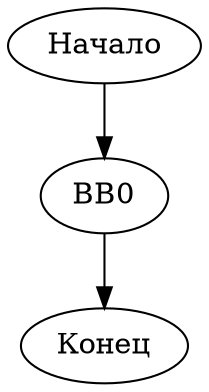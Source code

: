 digraph G {
    rankdir=TB;
    start [label="Начало"];
    end [label="Конец"];
    node0 [label="BB0"];
    start -> node0;
    node0 -> end;
subgraph cluster_0 {
    label="BB0";
}
}
